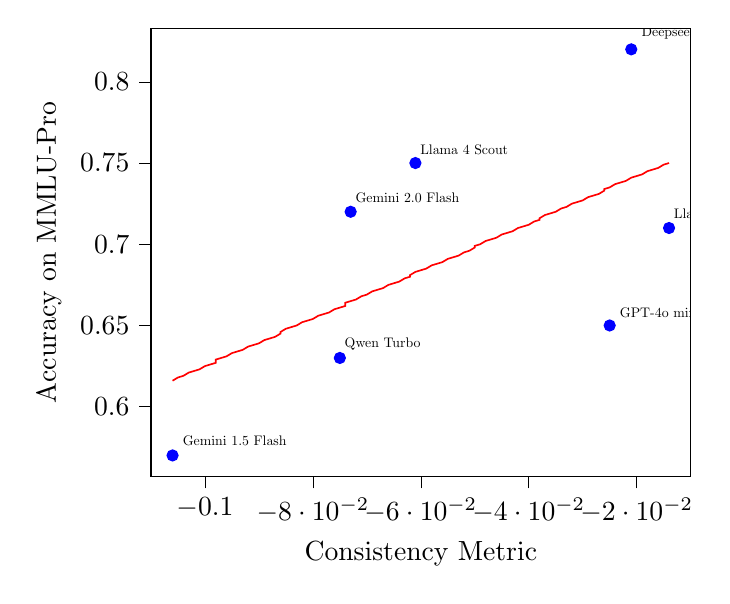 % This file was created with tikzplotlib v0.10.1.
\begin{tikzpicture}

\definecolor{darkgray176}{RGB}{176,176,176}

\begin{axis}[
tick align=outside,
tick pos=left,
x grid style={darkgray176},
xlabel={Consistency Metric},
xmin=-0.11, xmax=-0.01,
xtick style={color=black},
y grid style={darkgray176},
ylabel={Accuracy on MMLU-Pro},
ymin=0.557, ymax=0.833,
ytick style={color=black}
]
\addplot [draw=blue, fill=blue, mark=*, only marks]
table{%
x  y
-0.025 0.65
-0.073 0.72
-0.106 0.57
-0.021 0.82
-0.061 0.75
-0.014 0.71
-0.075 0.63
};
\addplot [semithick, red]
table {%
-0.106 0.616
-0.105 0.618
-0.104 0.619
-0.103 0.621
-0.102 0.622
-0.101 0.623
-0.1 0.625
-0.099 0.626
-0.098 0.627
-0.098 0.629
-0.097 0.63
-0.096 0.631
-0.095 0.633
-0.094 0.634
-0.093 0.635
-0.092 0.637
-0.091 0.638
-0.09 0.639
-0.089 0.641
-0.088 0.642
-0.087 0.643
-0.086 0.645
-0.086 0.646
-0.085 0.648
-0.084 0.649
-0.083 0.65
-0.082 0.652
-0.081 0.653
-0.08 0.654
-0.079 0.656
-0.078 0.657
-0.077 0.658
-0.076 0.66
-0.075 0.661
-0.074 0.662
-0.074 0.664
-0.073 0.665
-0.072 0.666
-0.071 0.668
-0.07 0.669
-0.069 0.671
-0.068 0.672
-0.067 0.673
-0.066 0.675
-0.065 0.676
-0.064 0.677
-0.063 0.679
-0.062 0.68
-0.062 0.681
-0.061 0.683
-0.06 0.684
-0.059 0.685
-0.058 0.687
-0.057 0.688
-0.056 0.689
-0.055 0.691
-0.054 0.692
-0.053 0.693
-0.052 0.695
-0.051 0.696
-0.05 0.698
-0.05 0.699
-0.049 0.7
-0.048 0.702
-0.047 0.703
-0.046 0.704
-0.045 0.706
-0.044 0.707
-0.043 0.708
-0.042 0.71
-0.041 0.711
-0.04 0.712
-0.039 0.714
-0.038 0.715
-0.038 0.716
-0.037 0.718
-0.036 0.719
-0.035 0.72
-0.034 0.722
-0.033 0.723
-0.032 0.725
-0.031 0.726
-0.03 0.727
-0.029 0.729
-0.028 0.73
-0.027 0.731
-0.026 0.733
-0.026 0.734
-0.025 0.735
-0.024 0.737
-0.023 0.738
-0.022 0.739
-0.021 0.741
-0.02 0.742
-0.019 0.743
-0.018 0.745
-0.017 0.746
-0.016 0.747
-0.015 0.749
-0.014 0.75
};
\draw (axis cs:-0.024,0.652) node[
  scale=0.5,
  anchor=south west,
  text=black,
  rotate=0.0
]{GPT-4o mini};
\draw (axis cs:-0.073,0.723) node[
  scale=0.5,
  anchor=south west,
  text=black,
  rotate=0.0
]{Gemini 2.0 Flash};
\draw (axis cs:-0.105,0.573) node[
  scale=0.5,
  anchor=south west,
  text=black,
  rotate=0.0
]{Gemini 1.5 Flash};
\draw (axis cs:-0.02,0.823) node[
  scale=0.5,
  anchor=south west,
  text=black,
  rotate=0.0
]{Deepseek V3};
\draw (axis cs:-0.061,0.752) node[
  scale=0.5,
  anchor=south west,
  text=black,
  rotate=0.0
]{Llama 4 Scout};
\draw (axis cs:-0.014,0.713) node[
  scale=0.5,
  anchor=south west,
  text=black,
  rotate=0.0
]{Llama 3 70B Instruct};
\draw (axis cs:-0.075,0.632) node[
  scale=0.5,
  anchor=south west,
  text=black,
  rotate=0.0
]{Qwen Turbo};
\end{axis}

\end{tikzpicture}
